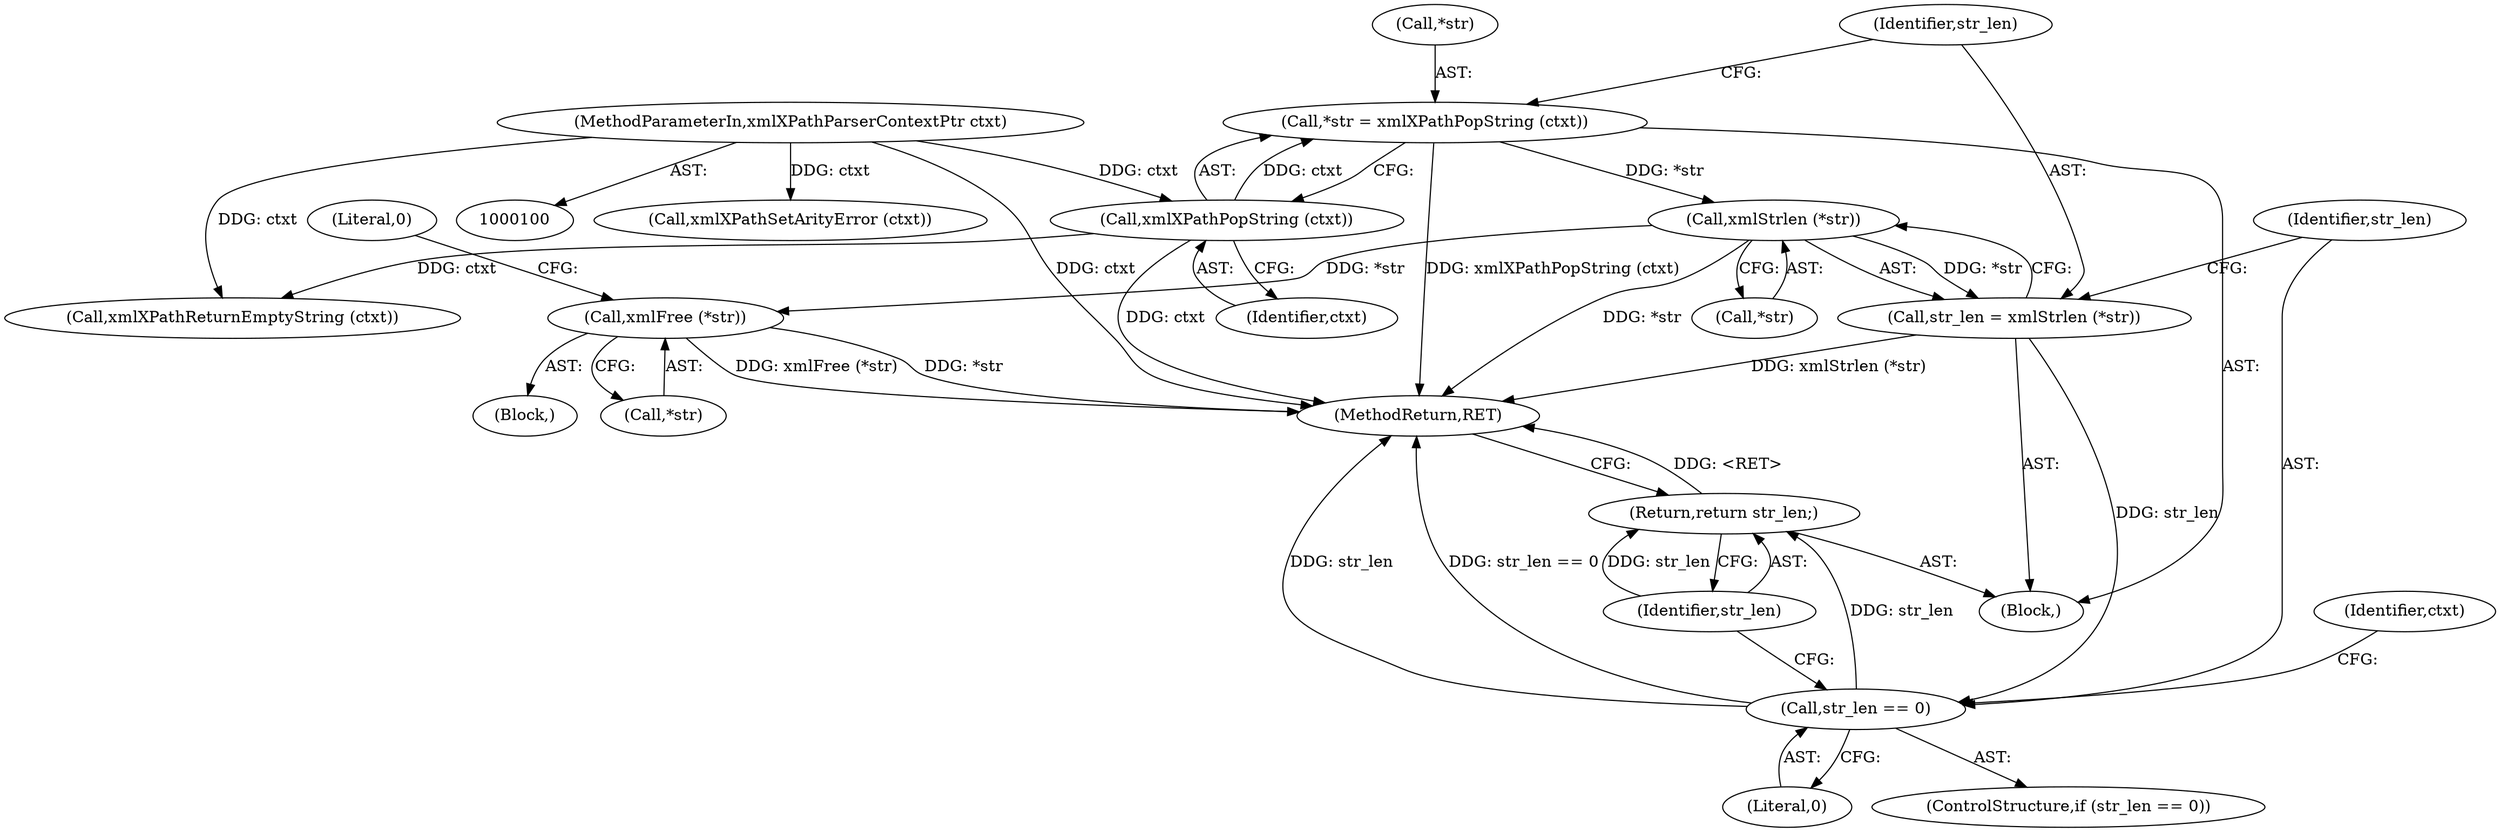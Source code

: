 digraph "0_Chrome_96dbafe288dbe2f0cc45fa3c39daf6d0c37acbab@pointer" {
"1000129" [label="(Call,xmlStrlen (*str))"];
"1000122" [label="(Call,*str = xmlXPathPopString (ctxt))"];
"1000125" [label="(Call,xmlXPathPopString (ctxt))"];
"1000101" [label="(MethodParameterIn,xmlXPathParserContextPtr ctxt)"];
"1000127" [label="(Call,str_len = xmlStrlen (*str))"];
"1000133" [label="(Call,str_len == 0)"];
"1000144" [label="(Return,return str_len;)"];
"1000139" [label="(Call,xmlFree (*str))"];
"1000129" [label="(Call,xmlStrlen (*str))"];
"1000145" [label="(Identifier,str_len)"];
"1000123" [label="(Call,*str)"];
"1000140" [label="(Call,*str)"];
"1000118" [label="(Call,xmlXPathSetArityError (ctxt))"];
"1000127" [label="(Call,str_len = xmlStrlen (*str))"];
"1000139" [label="(Call,xmlFree (*str))"];
"1000143" [label="(Literal,0)"];
"1000128" [label="(Identifier,str_len)"];
"1000104" [label="(Block,)"];
"1000134" [label="(Identifier,str_len)"];
"1000135" [label="(Literal,0)"];
"1000132" [label="(ControlStructure,if (str_len == 0))"];
"1000136" [label="(Block,)"];
"1000126" [label="(Identifier,ctxt)"];
"1000137" [label="(Call,xmlXPathReturnEmptyString (ctxt))"];
"1000130" [label="(Call,*str)"];
"1000122" [label="(Call,*str = xmlXPathPopString (ctxt))"];
"1000138" [label="(Identifier,ctxt)"];
"1000125" [label="(Call,xmlXPathPopString (ctxt))"];
"1000101" [label="(MethodParameterIn,xmlXPathParserContextPtr ctxt)"];
"1000133" [label="(Call,str_len == 0)"];
"1000144" [label="(Return,return str_len;)"];
"1000146" [label="(MethodReturn,RET)"];
"1000129" -> "1000127"  [label="AST: "];
"1000129" -> "1000130"  [label="CFG: "];
"1000130" -> "1000129"  [label="AST: "];
"1000127" -> "1000129"  [label="CFG: "];
"1000129" -> "1000146"  [label="DDG: *str"];
"1000129" -> "1000127"  [label="DDG: *str"];
"1000122" -> "1000129"  [label="DDG: *str"];
"1000129" -> "1000139"  [label="DDG: *str"];
"1000122" -> "1000104"  [label="AST: "];
"1000122" -> "1000125"  [label="CFG: "];
"1000123" -> "1000122"  [label="AST: "];
"1000125" -> "1000122"  [label="AST: "];
"1000128" -> "1000122"  [label="CFG: "];
"1000122" -> "1000146"  [label="DDG: xmlXPathPopString (ctxt)"];
"1000125" -> "1000122"  [label="DDG: ctxt"];
"1000125" -> "1000126"  [label="CFG: "];
"1000126" -> "1000125"  [label="AST: "];
"1000125" -> "1000146"  [label="DDG: ctxt"];
"1000101" -> "1000125"  [label="DDG: ctxt"];
"1000125" -> "1000137"  [label="DDG: ctxt"];
"1000101" -> "1000100"  [label="AST: "];
"1000101" -> "1000146"  [label="DDG: ctxt"];
"1000101" -> "1000118"  [label="DDG: ctxt"];
"1000101" -> "1000137"  [label="DDG: ctxt"];
"1000127" -> "1000104"  [label="AST: "];
"1000128" -> "1000127"  [label="AST: "];
"1000134" -> "1000127"  [label="CFG: "];
"1000127" -> "1000146"  [label="DDG: xmlStrlen (*str)"];
"1000127" -> "1000133"  [label="DDG: str_len"];
"1000133" -> "1000132"  [label="AST: "];
"1000133" -> "1000135"  [label="CFG: "];
"1000134" -> "1000133"  [label="AST: "];
"1000135" -> "1000133"  [label="AST: "];
"1000138" -> "1000133"  [label="CFG: "];
"1000145" -> "1000133"  [label="CFG: "];
"1000133" -> "1000146"  [label="DDG: str_len"];
"1000133" -> "1000146"  [label="DDG: str_len == 0"];
"1000133" -> "1000144"  [label="DDG: str_len"];
"1000144" -> "1000104"  [label="AST: "];
"1000144" -> "1000145"  [label="CFG: "];
"1000145" -> "1000144"  [label="AST: "];
"1000146" -> "1000144"  [label="CFG: "];
"1000144" -> "1000146"  [label="DDG: <RET>"];
"1000145" -> "1000144"  [label="DDG: str_len"];
"1000139" -> "1000136"  [label="AST: "];
"1000139" -> "1000140"  [label="CFG: "];
"1000140" -> "1000139"  [label="AST: "];
"1000143" -> "1000139"  [label="CFG: "];
"1000139" -> "1000146"  [label="DDG: xmlFree (*str)"];
"1000139" -> "1000146"  [label="DDG: *str"];
}
